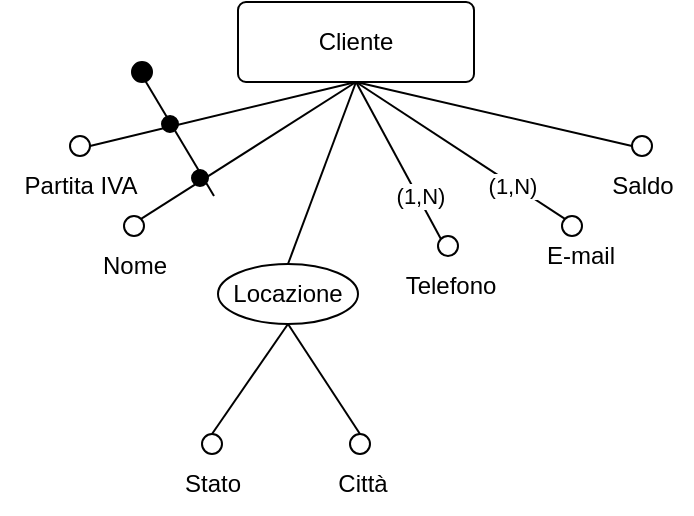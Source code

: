 <mxfile version="20.2.3" type="device"><diagram id="dl30c6Od1xxuoknDg2VW" name="Pagina-1"><mxGraphModel dx="716" dy="442" grid="1" gridSize="10" guides="1" tooltips="1" connect="1" arrows="1" fold="1" page="1" pageScale="1" pageWidth="827" pageHeight="1169" math="0" shadow="0"><root><mxCell id="0"/><mxCell id="1" parent="0"/><mxCell id="Ih-3ut2ILR_tOg8JUn_b-1" value="Cliente" style="rounded=1;arcSize=10;whiteSpace=wrap;html=1;align=center;" parent="1" vertex="1"><mxGeometry x="319" y="28" width="118" height="40" as="geometry"/></mxCell><mxCell id="Ih-3ut2ILR_tOg8JUn_b-3" value="" style="ellipse;whiteSpace=wrap;html=1;aspect=fixed;" parent="1" vertex="1"><mxGeometry x="262" y="135" width="10" height="10" as="geometry"/></mxCell><mxCell id="Ih-3ut2ILR_tOg8JUn_b-4" value="Nome" style="text;html=1;align=center;verticalAlign=middle;resizable=0;points=[];autosize=1;strokeColor=none;fillColor=none;" parent="1" vertex="1"><mxGeometry x="237" y="145" width="60" height="30" as="geometry"/></mxCell><mxCell id="Ih-3ut2ILR_tOg8JUn_b-5" value="" style="ellipse;whiteSpace=wrap;html=1;aspect=fixed;" parent="1" vertex="1"><mxGeometry x="235" y="95" width="10" height="10" as="geometry"/></mxCell><mxCell id="Ih-3ut2ILR_tOg8JUn_b-6" value="" style="ellipse;whiteSpace=wrap;html=1;aspect=fixed;" parent="1" vertex="1"><mxGeometry x="301" y="244" width="10" height="10" as="geometry"/></mxCell><mxCell id="Ih-3ut2ILR_tOg8JUn_b-7" value="" style="ellipse;whiteSpace=wrap;html=1;aspect=fixed;" parent="1" vertex="1"><mxGeometry x="419" y="145" width="10" height="10" as="geometry"/></mxCell><mxCell id="Ih-3ut2ILR_tOg8JUn_b-8" value="" style="ellipse;whiteSpace=wrap;html=1;aspect=fixed;" parent="1" vertex="1"><mxGeometry x="516" y="95" width="10" height="10" as="geometry"/></mxCell><mxCell id="Ih-3ut2ILR_tOg8JUn_b-15" value="Partita IVA" style="text;html=1;align=center;verticalAlign=middle;resizable=0;points=[];autosize=1;strokeColor=none;fillColor=none;" parent="1" vertex="1"><mxGeometry x="200" y="105" width="80" height="30" as="geometry"/></mxCell><mxCell id="Ih-3ut2ILR_tOg8JUn_b-19" value="Locazione" style="ellipse;whiteSpace=wrap;html=1;fillColor=#FFFFFF;" parent="1" vertex="1"><mxGeometry x="309" y="159" width="70" height="30" as="geometry"/></mxCell><mxCell id="Ih-3ut2ILR_tOg8JUn_b-20" value="Stato" style="text;html=1;align=center;verticalAlign=middle;resizable=0;points=[];autosize=1;strokeColor=none;fillColor=none;" parent="1" vertex="1"><mxGeometry x="281" y="254" width="50" height="30" as="geometry"/></mxCell><mxCell id="Ih-3ut2ILR_tOg8JUn_b-21" value="Città" style="text;html=1;align=center;verticalAlign=middle;resizable=0;points=[];autosize=1;strokeColor=none;fillColor=none;" parent="1" vertex="1"><mxGeometry x="356" y="254" width="50" height="30" as="geometry"/></mxCell><mxCell id="Ih-3ut2ILR_tOg8JUn_b-23" value="" style="ellipse;whiteSpace=wrap;html=1;aspect=fixed;" parent="1" vertex="1"><mxGeometry x="375" y="244" width="10" height="10" as="geometry"/></mxCell><mxCell id="Ih-3ut2ILR_tOg8JUn_b-24" value="" style="endArrow=none;html=1;rounded=0;exitX=0.5;exitY=0;exitDx=0;exitDy=0;entryX=0.5;entryY=1;entryDx=0;entryDy=0;" parent="1" source="Ih-3ut2ILR_tOg8JUn_b-6" target="Ih-3ut2ILR_tOg8JUn_b-19" edge="1"><mxGeometry width="50" height="50" relative="1" as="geometry"><mxPoint x="306" y="244" as="sourcePoint"/><mxPoint x="326" y="189" as="targetPoint"/></mxGeometry></mxCell><mxCell id="Ih-3ut2ILR_tOg8JUn_b-25" value="" style="endArrow=none;html=1;rounded=0;entryX=0.5;entryY=1;entryDx=0;entryDy=0;exitX=0.5;exitY=0;exitDx=0;exitDy=0;" parent="1" source="Ih-3ut2ILR_tOg8JUn_b-23" target="Ih-3ut2ILR_tOg8JUn_b-19" edge="1"><mxGeometry width="50" height="50" relative="1" as="geometry"><mxPoint x="346" y="229" as="sourcePoint"/><mxPoint x="396" y="179" as="targetPoint"/></mxGeometry></mxCell><mxCell id="Ih-3ut2ILR_tOg8JUn_b-26" value="" style="endArrow=none;html=1;rounded=0;entryX=0.5;entryY=1;entryDx=0;entryDy=0;exitX=0.5;exitY=0;exitDx=0;exitDy=0;" parent="1" source="Ih-3ut2ILR_tOg8JUn_b-19" target="Ih-3ut2ILR_tOg8JUn_b-1" edge="1"><mxGeometry width="50" height="50" relative="1" as="geometry"><mxPoint x="353" y="180" as="sourcePoint"/><mxPoint x="403" y="130" as="targetPoint"/></mxGeometry></mxCell><mxCell id="Ih-3ut2ILR_tOg8JUn_b-30" value="" style="ellipse;whiteSpace=wrap;html=1;aspect=fixed;" parent="1" vertex="1"><mxGeometry x="481" y="135" width="10" height="10" as="geometry"/></mxCell><mxCell id="Ih-3ut2ILR_tOg8JUn_b-31" value="Telefono" style="text;html=1;align=center;verticalAlign=middle;resizable=0;points=[];autosize=1;strokeColor=none;fillColor=none;" parent="1" vertex="1"><mxGeometry x="390" y="155" width="70" height="30" as="geometry"/></mxCell><mxCell id="Ih-3ut2ILR_tOg8JUn_b-32" value="E-mail" style="text;html=1;align=center;verticalAlign=middle;resizable=0;points=[];autosize=1;strokeColor=none;fillColor=none;" parent="1" vertex="1"><mxGeometry x="460" y="140" width="60" height="30" as="geometry"/></mxCell><mxCell id="Ih-3ut2ILR_tOg8JUn_b-34" value="" style="endArrow=none;html=1;rounded=0;entryX=0.5;entryY=1;entryDx=0;entryDy=0;exitX=0;exitY=0;exitDx=0;exitDy=0;" parent="1" source="Ih-3ut2ILR_tOg8JUn_b-30" target="Ih-3ut2ILR_tOg8JUn_b-1" edge="1"><mxGeometry width="50" height="50" relative="1" as="geometry"><mxPoint x="525" y="120" as="sourcePoint"/><mxPoint x="575" y="70" as="targetPoint"/></mxGeometry></mxCell><mxCell id="19naiXGGOXA5WzLkI-dw-5" value="(1,N)" style="edgeLabel;html=1;align=center;verticalAlign=middle;resizable=0;points=[];" vertex="1" connectable="0" parent="Ih-3ut2ILR_tOg8JUn_b-34"><mxGeometry x="-0.492" y="1" relative="1" as="geometry"><mxPoint as="offset"/></mxGeometry></mxCell><mxCell id="Ih-3ut2ILR_tOg8JUn_b-35" value="" style="endArrow=none;html=1;rounded=0;entryX=0.5;entryY=1;entryDx=0;entryDy=0;exitX=1;exitY=0.5;exitDx=0;exitDy=0;" parent="1" source="Ih-3ut2ILR_tOg8JUn_b-5" target="Ih-3ut2ILR_tOg8JUn_b-1" edge="1"><mxGeometry width="50" height="50" relative="1" as="geometry"><mxPoint x="280" y="130" as="sourcePoint"/><mxPoint x="330" y="80" as="targetPoint"/></mxGeometry></mxCell><mxCell id="Ih-3ut2ILR_tOg8JUn_b-36" value="" style="endArrow=none;html=1;rounded=0;entryX=0.5;entryY=1;entryDx=0;entryDy=0;exitX=1;exitY=0;exitDx=0;exitDy=0;" parent="1" source="Ih-3ut2ILR_tOg8JUn_b-3" target="Ih-3ut2ILR_tOg8JUn_b-1" edge="1"><mxGeometry width="50" height="50" relative="1" as="geometry"><mxPoint x="293" y="145" as="sourcePoint"/><mxPoint x="343" y="95" as="targetPoint"/></mxGeometry></mxCell><mxCell id="Ih-3ut2ILR_tOg8JUn_b-37" value="" style="endArrow=none;html=1;rounded=0;entryX=0.5;entryY=1;entryDx=0;entryDy=0;exitX=0;exitY=0;exitDx=0;exitDy=0;" parent="1" source="Ih-3ut2ILR_tOg8JUn_b-7" target="Ih-3ut2ILR_tOg8JUn_b-1" edge="1"><mxGeometry width="50" height="50" relative="1" as="geometry"><mxPoint x="409" y="185" as="sourcePoint"/><mxPoint x="459" y="135" as="targetPoint"/></mxGeometry></mxCell><mxCell id="19naiXGGOXA5WzLkI-dw-4" value="(1,N)" style="edgeLabel;html=1;align=center;verticalAlign=middle;resizable=0;points=[];" vertex="1" connectable="0" parent="Ih-3ut2ILR_tOg8JUn_b-37"><mxGeometry x="-0.457" y="-1" relative="1" as="geometry"><mxPoint as="offset"/></mxGeometry></mxCell><mxCell id="Ih-3ut2ILR_tOg8JUn_b-38" value="Saldo" style="text;html=1;align=center;verticalAlign=middle;resizable=0;points=[];autosize=1;strokeColor=none;fillColor=none;" parent="1" vertex="1"><mxGeometry x="496" y="105" width="50" height="30" as="geometry"/></mxCell><mxCell id="Ih-3ut2ILR_tOg8JUn_b-40" value="" style="endArrow=none;html=1;rounded=0;exitX=0.5;exitY=1;exitDx=0;exitDy=0;entryX=0;entryY=0.5;entryDx=0;entryDy=0;" parent="1" source="Ih-3ut2ILR_tOg8JUn_b-1" target="Ih-3ut2ILR_tOg8JUn_b-8" edge="1"><mxGeometry width="50" height="50" relative="1" as="geometry"><mxPoint x="481" y="90" as="sourcePoint"/><mxPoint x="520" y="80" as="targetPoint"/></mxGeometry></mxCell><mxCell id="19naiXGGOXA5WzLkI-dw-8" value="" style="ellipse;whiteSpace=wrap;html=1;aspect=fixed;fillColor=#000000;" vertex="1" parent="1"><mxGeometry x="281" y="85" width="8" height="8" as="geometry"/></mxCell><mxCell id="19naiXGGOXA5WzLkI-dw-9" value="" style="ellipse;whiteSpace=wrap;html=1;aspect=fixed;fillColor=#000000;" vertex="1" parent="1"><mxGeometry x="266" y="58" width="10" height="10" as="geometry"/></mxCell><mxCell id="19naiXGGOXA5WzLkI-dw-12" value="" style="ellipse;whiteSpace=wrap;html=1;aspect=fixed;fillColor=#000000;" vertex="1" parent="1"><mxGeometry x="296" y="112" width="8" height="8" as="geometry"/></mxCell><mxCell id="19naiXGGOXA5WzLkI-dw-13" value="" style="endArrow=none;html=1;rounded=0;" edge="1" parent="1"><mxGeometry width="50" height="50" relative="1" as="geometry"><mxPoint x="307" y="125" as="sourcePoint"/><mxPoint x="270" y="63" as="targetPoint"/></mxGeometry></mxCell></root></mxGraphModel></diagram></mxfile>